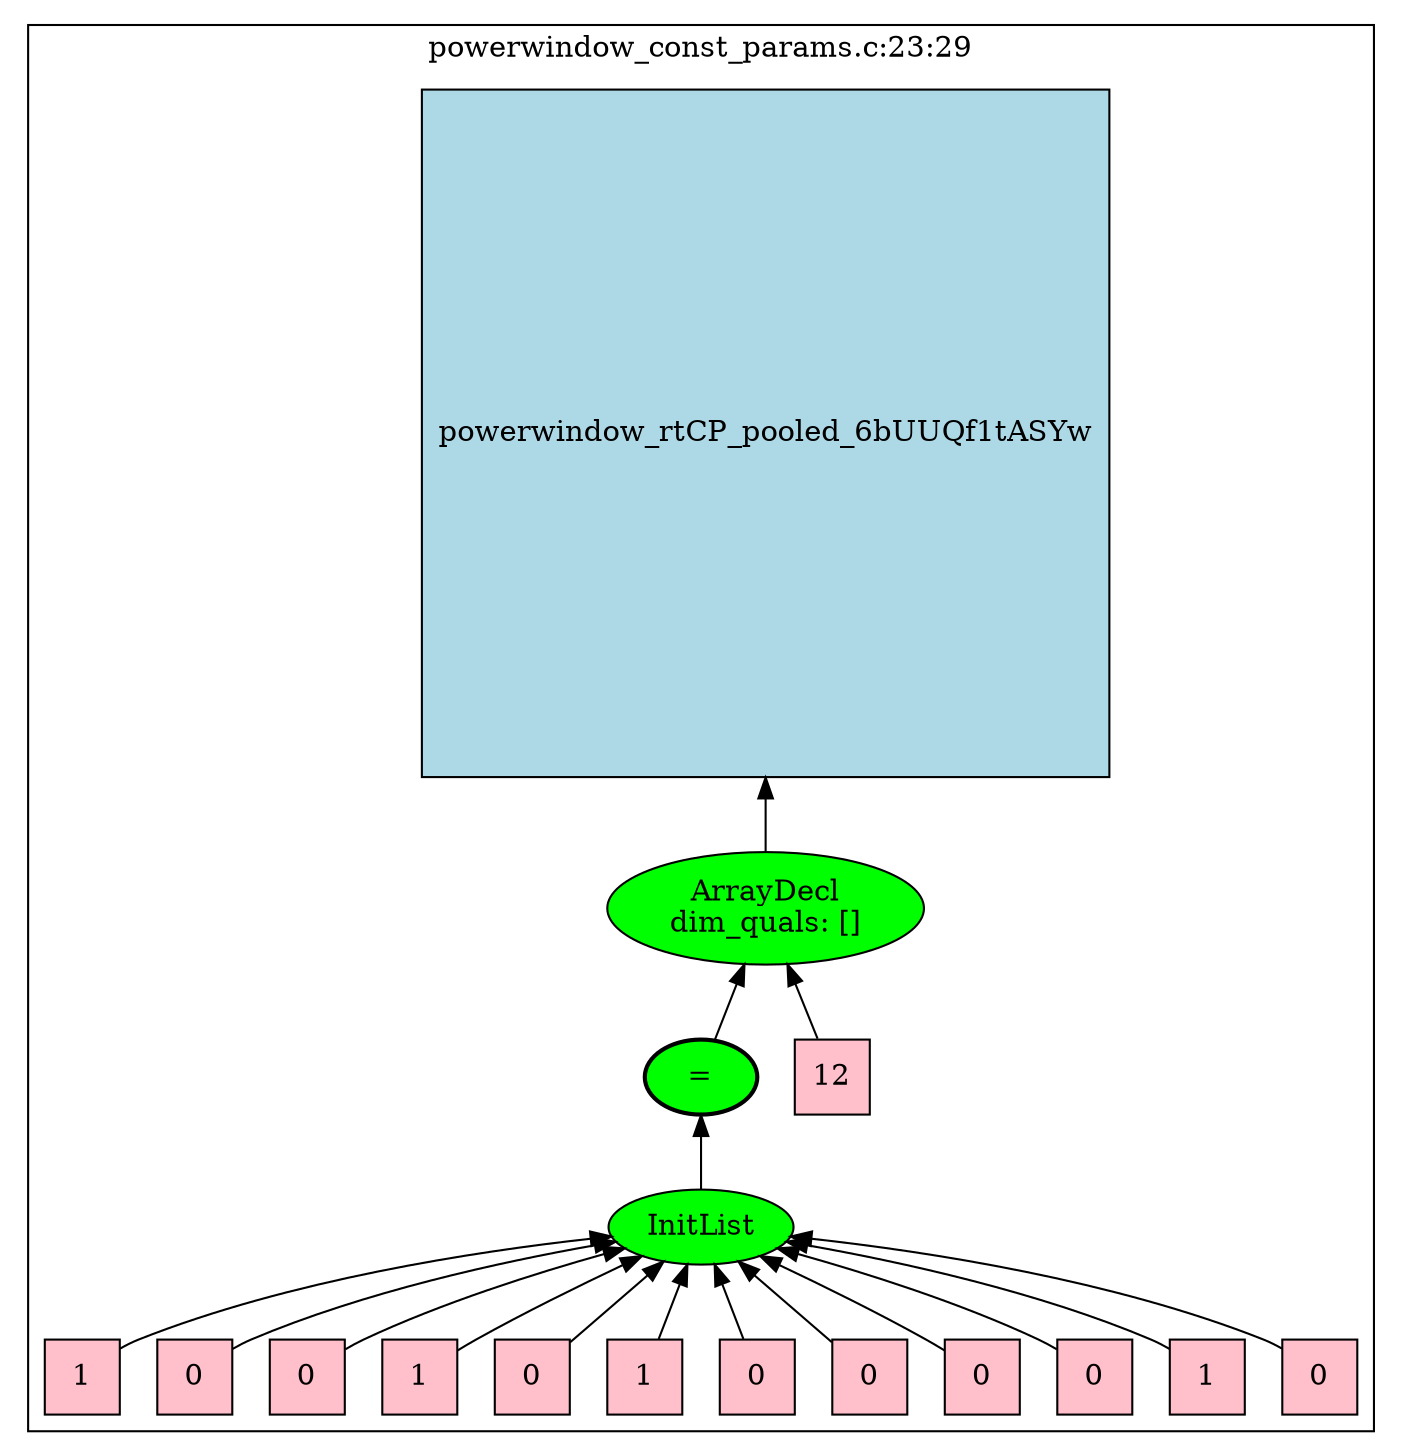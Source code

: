 strict graph "" {
	graph [bb="0,0,665,630.74",
		newrank=true
	];
	node [label="\N"];
	{
		graph [rank=same,
			rankdir=LR
		];
		rank2	[height=0.5,
			label="",
			pos="0.5,178",
			style=invis,
			width=0.013889];
		168	[fillcolor=green,
			height=0.5,
			label="=",
			pos="332.5,178",
			style="filled,bold",
			width=0.75];
		rank2 -- 168	[pos="1.1484,178 102.54,178 203.93,178 305.32,178",
			style=invis];
		end	[height=0.5,
			label="",
			pos="664.5,178",
			style=invis,
			width=0.013889];
		168 -- end	[pos="346.72,193.57 354.87,201.32 365.79,209.89 377.5,214 406.12,224.04 624.7,229.95 650.5,214 659.97,208.15 663.04,194.75 664.04,186.05",
			style=invis];
	}
	subgraph cluster168 {
		graph [bb="9.5,8,655.5,622.74",
			label="powerwindow_const_params.c:23:29",
			lheight=0.21,
			lp="332.5,611.24",
			lwidth=2.83
		];
		168;
		173	[fillcolor=green,
			height=0.5,
			label=InitList,
			pos="332.5,106",
			style=filled,
			width=1.011];
		168 -- 173	[dir=back,
			pos="s,332.5,159.7 332.5,149.67 332.5,141.05 332.5,131.79 332.5,124.1"];
		174	[fillcolor=pink,
			height=0.5,
			label=1,
			pos="35.5,34",
			shape=square,
			style=filled,
			width=0.5];
		173 -- 174	[dir=back,
			pos="s,296.81,102.19 286.7,101.18 231.8,95.434 137.79,81.886 62.5,52 59.514,50.815 56.495,49.294 53.611,47.65"];
		175	[fillcolor=pink,
			height=0.5,
			label=0,
			pos="89.5,34",
			shape=square,
			style=filled,
			width=0.5];
		173 -- 175	[dir=back,
			pos="s,298.12,100.07 288.18,98.415 243.56,90.807 173.38,76.136 116.5,52 113.54,50.745 110.54,49.186 107.66,47.526"];
		176	[fillcolor=pink,
			height=0.5,
			label=0,
			pos="143.5,34",
			shape=square,
			style=filled,
			width=0.5];
		173 -- 176	[dir=back,
			pos="s,300.57,97.053 290.69,94.379 257.32,85.184 209.82,70.468 170.5,52 167.59,50.634 164.62,49.015 161.75,47.327"];
		177	[fillcolor=pink,
			height=0.5,
			label=1,
			pos="197.5,34",
			shape=square,
			style=filled,
			width=0.5];
		173 -- 177	[dir=back,
			pos="s,306.36,93.118 297.03,88.756 275.72,78.71 248.22,65.241 224.5,52 221.6,50.38 218.57,48.586 215.64,46.788"];
		178	[fillcolor=pink,
			height=0.5,
			label=0,
			pos="251.5,34",
			shape=square,
			style=filled,
			width=0.5];
		173 -- 178	[dir=back,
			pos="s,314.92,89.811 307.27,83.2 295.07,72.654 280.7,60.235 269.6,50.644"];
		179	[fillcolor=pink,
			height=0.5,
			label=1,
			pos="305.5,34",
			shape=square,
			style=filled,
			width=0.5];
		173 -- 179	[dir=back,
			pos="s,325.96,88.055 322.31,78.574 318.91,69.773 315.22,60.2 312.16,52.275"];
		180	[fillcolor=pink,
			height=0.5,
			label=0,
			pos="359.5,34",
			shape=square,
			style=filled,
			width=0.5];
		173 -- 180	[dir=back,
			pos="s,339.04,88.055 342.69,78.574 346.09,69.773 349.78,60.2 352.84,52.275"];
		181	[fillcolor=pink,
			height=0.5,
			label=0,
			pos="413.5,34",
			shape=square,
			style=filled,
			width=0.5];
		173 -- 181	[dir=back,
			pos="s,350.08,89.811 357.73,83.2 369.93,72.654 384.3,60.235 395.4,50.644"];
		182	[fillcolor=pink,
			height=0.5,
			label=0,
			pos="467.5,34",
			shape=square,
			style=filled,
			width=0.5];
		173 -- 182	[dir=back,
			pos="s,358.64,93.118 367.97,88.756 389.28,78.71 416.78,65.241 440.5,52 443.4,50.38 446.43,48.586 449.36,46.788"];
		183	[fillcolor=pink,
			height=0.5,
			label=0,
			pos="521.5,34",
			shape=square,
			style=filled,
			width=0.5];
		173 -- 183	[dir=back,
			pos="s,364.43,97.053 374.31,94.379 407.68,85.184 455.18,70.468 494.5,52 497.41,50.634 500.38,49.015 503.25,47.327"];
		184	[fillcolor=pink,
			height=0.5,
			label=1,
			pos="575.5,34",
			shape=square,
			style=filled,
			width=0.5];
		173 -- 184	[dir=back,
			pos="s,366.88,100.07 376.82,98.415 421.44,90.807 491.62,76.136 548.5,52 551.46,50.745 554.46,49.186 557.34,47.526"];
		185	[fillcolor=pink,
			height=0.5,
			label=0,
			pos="629.5,34",
			shape=square,
			style=filled,
			width=0.5];
		173 -- 185	[dir=back,
			pos="s,368.19,102.19 378.3,101.18 433.2,95.434 527.21,81.886 602.5,52 605.49,50.815 608.51,49.294 611.39,47.65"];
		169	[fillcolor=green,
			height=0.74639,
			label="ArrayDecl
dim_quals: []",
			pos="363.5,258.87",
			style=filled,
			width=1.7678];
		169 -- 168	[dir=back,
			pos="s,353.35,232.05 349.63,222.59 345.99,213.32 342.22,203.74 339.16,195.93"];
		172	[fillcolor=pink,
			height=0.5,
			label=12,
			pos="395.5,178",
			shape=square,
			style=filled,
			width=0.5];
		169 -- 172	[dir=back,
			pos="s,373.98,232.05 377.76,222.73 381.46,213.61 385.29,204.17 388.44,196.41"];
		170	[fillcolor=lightblue,
			height=3.75,
			label=powerwindow_rtCP_pooled_6bUUQf1tASYw,
			pos="363.5,456.74",
			shape=square,
			style=filled,
			width=3.75];
		170 -- 169	[dir=back,
			pos="s,363.5,321.58 363.5,311.44 363.5,301.96 363.5,293.23 363.5,285.76"];
	}
	rank1	[height=0.5,
		label="",
		pos="0.5,258.87",
		style=invis,
		width=0.013889];
	rank1 -- rank2	[pos="0.5,240.76 0.5,227.53 0.5,209.3 0.5,196.08",
		style=invis];
}
